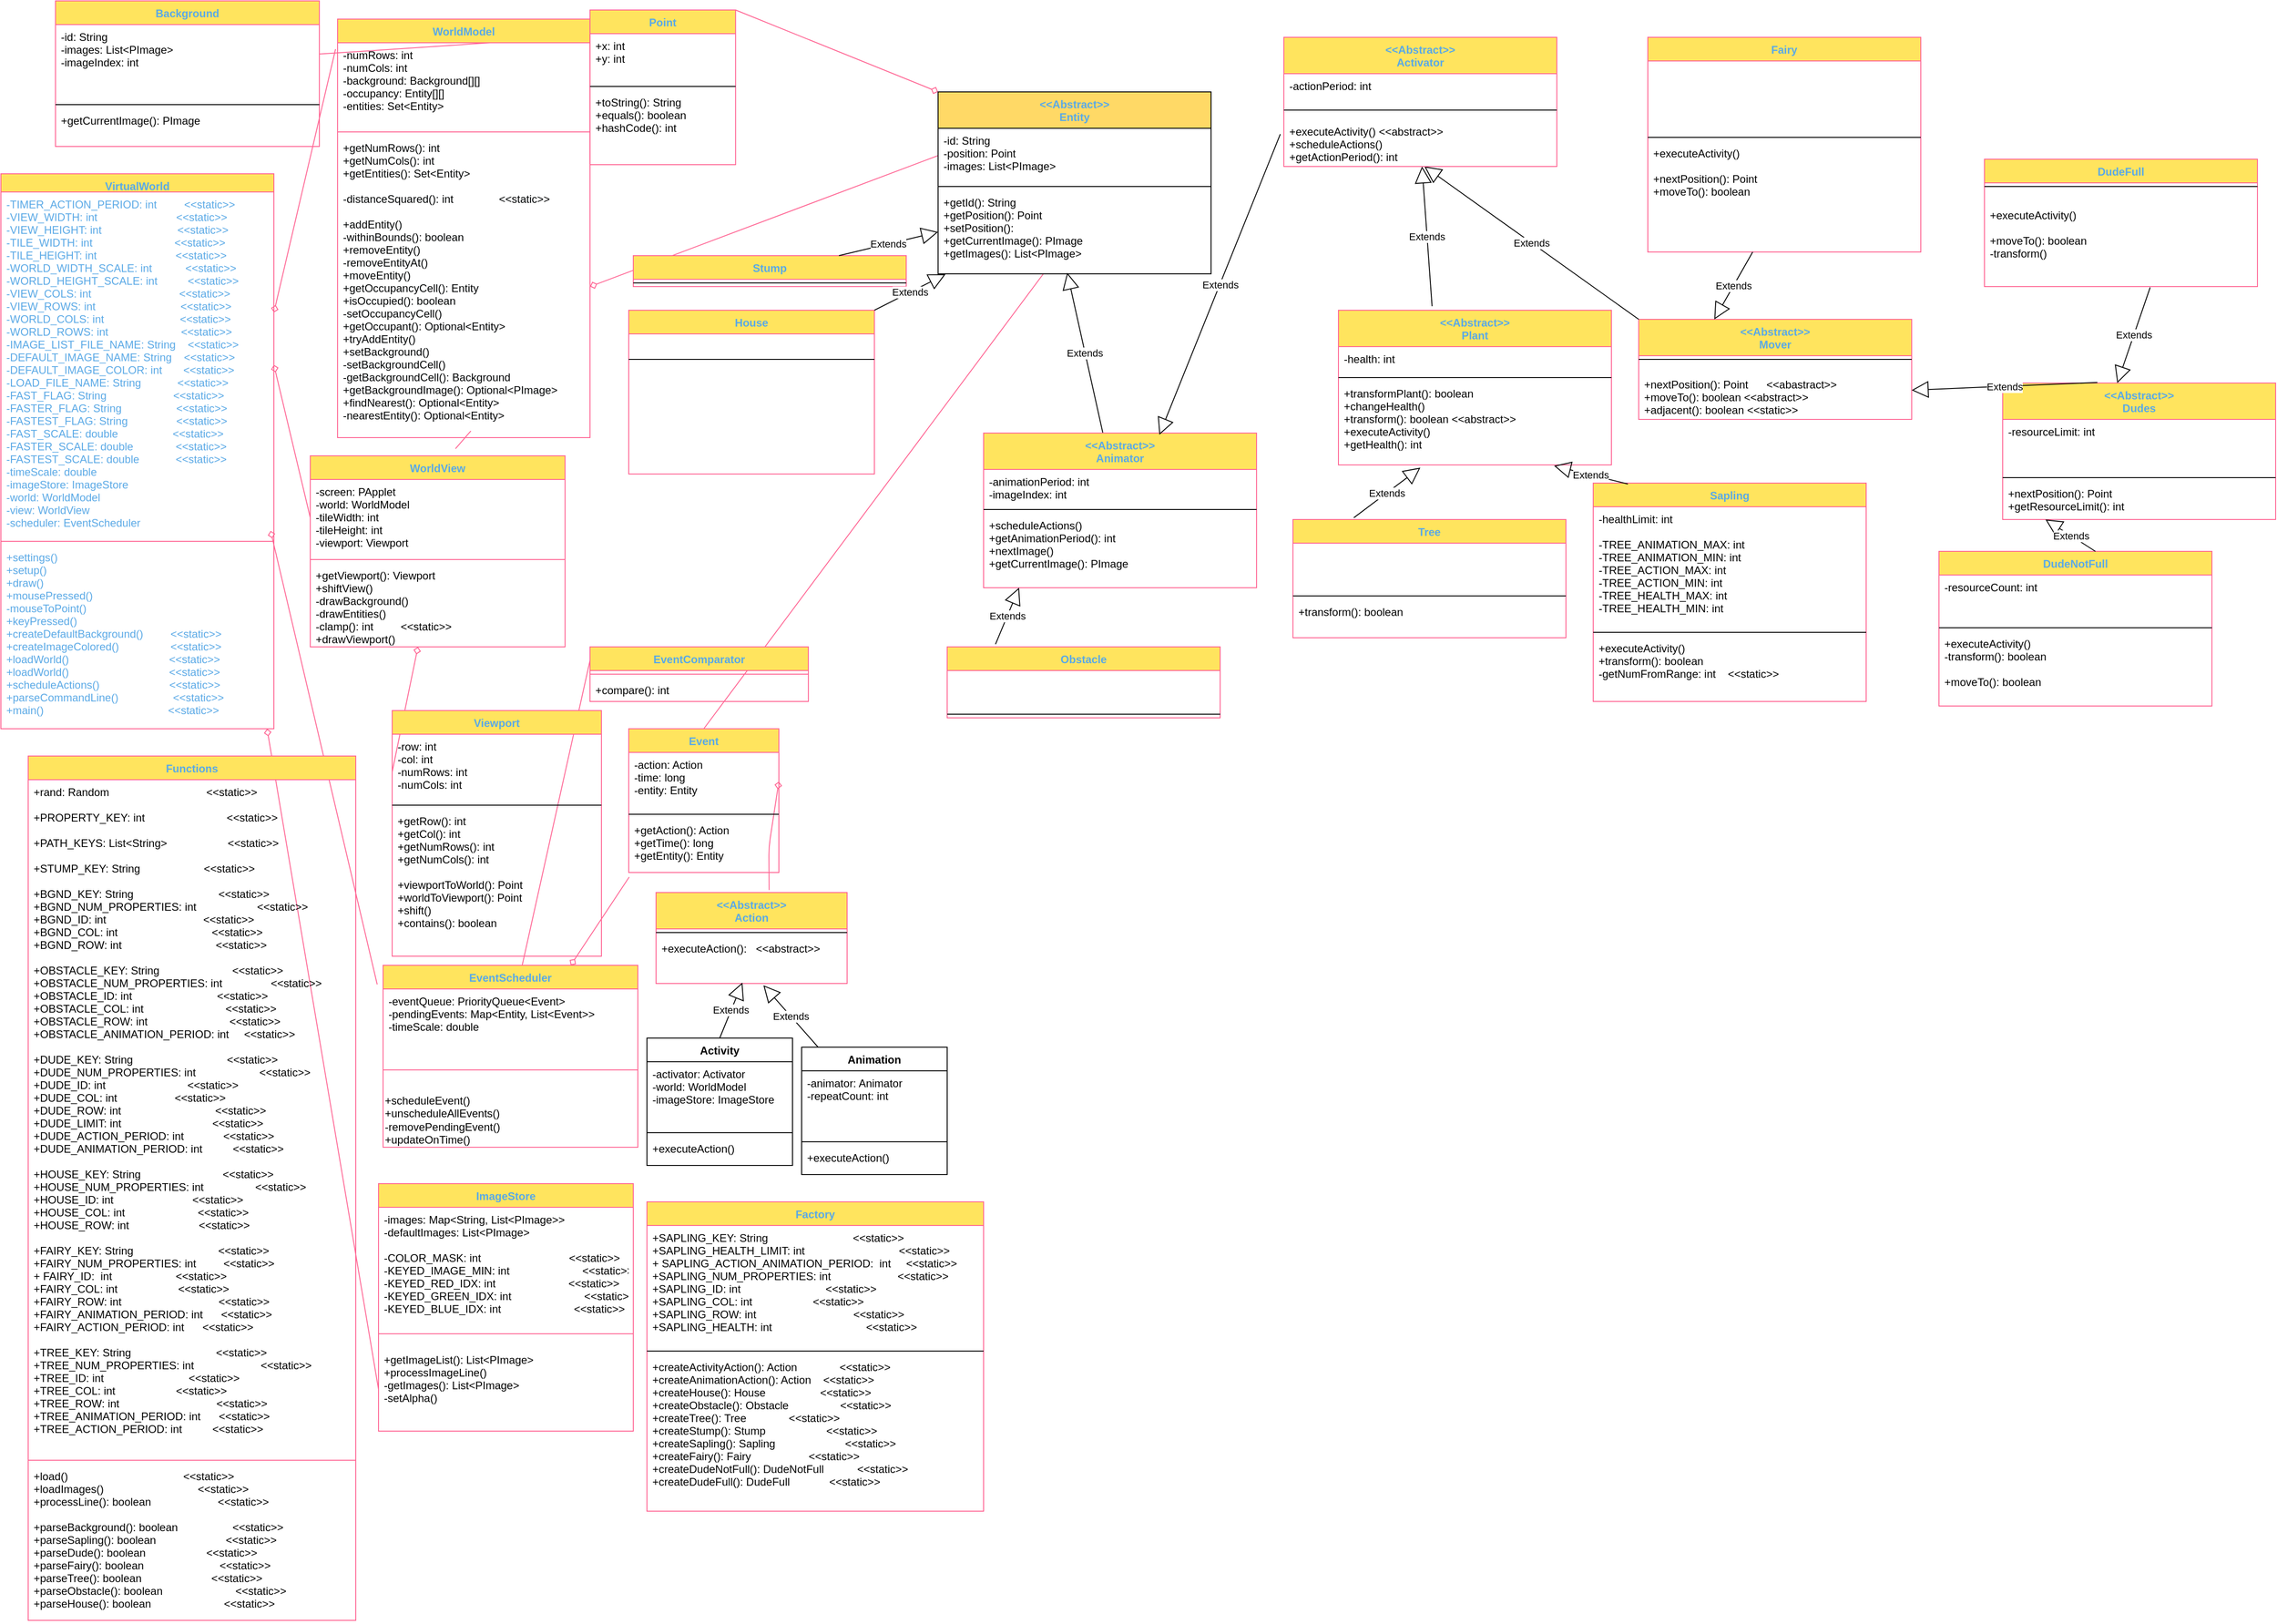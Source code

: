 <mxfile version="16.5.6" type="device"><diagram id="Yo6Zvny2ZRX3JAPKxXua" name="Page 2"><mxGraphModel dx="856" dy="1079" grid="1" gridSize="10" guides="1" tooltips="1" connect="1" arrows="1" fold="1" page="1" pageScale="1" pageWidth="850" pageHeight="1100" math="0" shadow="0"><root><mxCell id="0"/><mxCell id="1" parent="0"/><mxCell id="8I9pphBKhg92I5GMk5e_-31" value="" style="graphMlID=e0;endArrow=none;strokeColor=#FF6392;strokeWidth=1.0;startArrow=diamond;startFill=0;endFill=1;exitX=1;exitY=0.25;exitDx=0;exitDy=0;fontColor=#5AA9E6;entryX=-0.008;entryY=-0.286;entryDx=0;entryDy=0;entryPerimeter=0;" parent="1" source="8I9pphBKhg92I5GMk5e_-50" target="8I9pphBKhg92I5GMk5e_-57" edge="1"><mxGeometry relative="1" as="geometry"/></mxCell><mxCell id="8I9pphBKhg92I5GMk5e_-32" value="" style="graphMlID=e1;endArrow=none;strokeColor=#FF6392;strokeWidth=1.0;startArrow=diamond;startFill=0;endFill=1;exitX=1;exitY=0.5;exitDx=0;exitDy=0;fontColor=#5AA9E6;entryX=0;entryY=0.5;entryDx=0;entryDy=0;" parent="1" source="8I9pphBKhg92I5GMk5e_-51" target="8I9pphBKhg92I5GMk5e_-61" edge="1"><mxGeometry relative="1" as="geometry"/></mxCell><mxCell id="8I9pphBKhg92I5GMk5e_-33" value="" style="graphMlID=e2;endArrow=none;strokeColor=#FF6392;strokeWidth=1.0;startArrow=diamond;startFill=0;endFill=1;fontColor=#5AA9E6;entryX=0;entryY=0.25;entryDx=0;entryDy=0;" parent="1" source="8I9pphBKhg92I5GMk5e_-60" target="8I9pphBKhg92I5GMk5e_-89" edge="1"><mxGeometry relative="1" as="geometry"><mxPoint x="648" y="240" as="sourcePoint"/></mxGeometry></mxCell><mxCell id="8I9pphBKhg92I5GMk5e_-34" value="" style="graphMlID=e3;endArrow=none;strokeColor=#FF6392;strokeWidth=1.0;startArrow=diamond;startFill=0;endFill=1;exitX=0.988;exitY=-0.077;exitDx=0;exitDy=0;exitPerimeter=0;fontColor=#5AA9E6;entryX=-0.023;entryY=0.105;entryDx=0;entryDy=0;entryPerimeter=0;" parent="1" source="8I9pphBKhg92I5GMk5e_-53" target="8I9pphBKhg92I5GMk5e_-64" edge="1"><mxGeometry relative="1" as="geometry"><mxPoint x="840" y="580" as="targetPoint"/></mxGeometry></mxCell><mxCell id="8I9pphBKhg92I5GMk5e_-35" value="" style="graphMlID=e4;endArrow=none;strokeColor=#FF6392;strokeWidth=1.0;startArrow=diamond;startFill=0;endFill=1;exitX=0.975;exitY=1;exitDx=0;exitDy=0;exitPerimeter=0;fontColor=#5AA9E6;entryX=0;entryY=0.5;entryDx=0;entryDy=0;" parent="1" source="8I9pphBKhg92I5GMk5e_-53" target="8I9pphBKhg92I5GMk5e_-71" edge="1"><mxGeometry relative="1" as="geometry"/></mxCell><mxCell id="8I9pphBKhg92I5GMk5e_-36" value="" style="graphMlID=e5;endArrow=none;strokeColor=#FF6392;strokeWidth=1.0;startArrow=diamond;startFill=0;endFill=1;fontColor=#5AA9E6;exitX=1.001;exitY=-0.077;exitDx=0;exitDy=0;exitPerimeter=0;" parent="1" source="8I9pphBKhg92I5GMk5e_-55" target="8I9pphBKhg92I5GMk5e_-82" edge="1"><mxGeometry relative="1" as="geometry"/></mxCell><mxCell id="8I9pphBKhg92I5GMk5e_-37" value="" style="graphMlID=e6;endArrow=none;strokeColor=#FF6392;strokeWidth=1.0;startArrow=diamond;startFill=0;endFill=1;fontColor=#5AA9E6;entryX=0.003;entryY=1.083;entryDx=0;entryDy=0;entryPerimeter=0;" parent="1" source="8I9pphBKhg92I5GMk5e_-64" target="8I9pphBKhg92I5GMk5e_-99" edge="1"><mxGeometry relative="1" as="geometry"/></mxCell><mxCell id="8I9pphBKhg92I5GMk5e_-38" value="" style="graphMlID=e7;endArrow=none;strokeColor=#FF6392;strokeWidth=1.0;startArrow=none;startFill=1;endFill=1;fontColor=#5AA9E6;entryX=0;entryY=0.25;entryDx=0;entryDy=0;" parent="1" source="8I9pphBKhg92I5GMk5e_-65" target="8I9pphBKhg92I5GMk5e_-72" edge="1"><mxGeometry relative="1" as="geometry"><mxPoint x="720" y="604" as="sourcePoint"/></mxGeometry></mxCell><mxCell id="8I9pphBKhg92I5GMk5e_-39" value="" style="graphMlID=e8;endArrow=none;strokeColor=#FF6392;strokeWidth=1.0;startArrow=diamond;startFill=0;endFill=1;fontColor=#5AA9E6;exitX=1;exitY=0.5;exitDx=0;exitDy=0;entryX=0;entryY=0.5;entryDx=0;entryDy=0;" parent="1" source="8I9pphBKhg92I5GMk5e_-57" target="8I9pphBKhg92I5GMk5e_-86" edge="1"><mxGeometry relative="1" as="geometry"><mxPoint x="710" y="80" as="sourcePoint"/></mxGeometry></mxCell><mxCell id="8I9pphBKhg92I5GMk5e_-40" value="" style="graphMlID=e9;endArrow=none;strokeColor=#FF6392;strokeWidth=1.0;startArrow=diamond;startFill=0;endFill=1;fontColor=#5AA9E6;exitX=0;exitY=0;exitDx=0;exitDy=0;entryX=1;entryY=0;entryDx=0;entryDy=0;" parent="1" source="8I9pphBKhg92I5GMk5e_-85" target="8I9pphBKhg92I5GMk5e_-104" edge="1"><mxGeometry relative="1" as="geometry"/></mxCell><mxCell id="8I9pphBKhg92I5GMk5e_-42" value="" style="graphMlID=e11;endArrow=none;strokeColor=#FF6392;strokeWidth=1.0;startArrow=diamond;startFill=0;endFill=1;fontColor=#5AA9E6;exitX=1;exitY=0.5;exitDx=0;exitDy=0;entryX=0.592;entryY=-0.028;entryDx=0;entryDy=0;entryPerimeter=0;" parent="1" source="8I9pphBKhg92I5GMk5e_-97" target="8I9pphBKhg92I5GMk5e_-108" edge="1"><mxGeometry relative="1" as="geometry"><mxPoint x="1350.96" y="802.072" as="targetPoint"/><Array as="points"><mxPoint x="854" y="950"/></Array></mxGeometry></mxCell><mxCell id="8I9pphBKhg92I5GMk5e_-44" value="" style="graphMlID=e13;endArrow=none;strokeColor=#FF6392;strokeWidth=1.0;startArrow=none;startFill=1;endFill=1;fontColor=#5AA9E6;entryX=0.528;entryY=0.978;entryDx=0;entryDy=0;entryPerimeter=0;exitX=0.57;exitY=-0.037;exitDx=0;exitDy=0;exitPerimeter=0;" parent="1" source="8I9pphBKhg92I5GMk5e_-60" target="8I9pphBKhg92I5GMk5e_-57" edge="1"><mxGeometry relative="1" as="geometry"/></mxCell><mxCell id="8I9pphBKhg92I5GMk5e_-45" value="" style="graphMlID=e14;endArrow=none;strokeColor=#FF6392;strokeWidth=1.0;startArrow=none;startFill=1;endFill=1;fontColor=#5AA9E6;exitX=0.5;exitY=0;exitDx=0;exitDy=0;" parent="1" source="8I9pphBKhg92I5GMk5e_-96" target="8I9pphBKhg92I5GMk5e_-88" edge="1"><mxGeometry relative="1" as="geometry"><mxPoint x="1177.699" y="279.661" as="targetPoint"/></mxGeometry></mxCell><mxCell id="8I9pphBKhg92I5GMk5e_-50" value="VirtualWorld" style="swimlane;fontStyle=1;align=center;verticalAlign=top;childLayout=stackLayout;horizontal=1;startSize=20;horizontalStack=0;resizeParent=1;resizeParentMax=0;resizeLast=0;collapsible=1;marginBottom=0;hachureGap=4;pointerEvents=0;fillColor=#FFE45E;strokeColor=#FF6392;fontColor=#5AA9E6;" parent="1" vertex="1"><mxGeometry x="10" y="210" width="300" height="610" as="geometry"/></mxCell><mxCell id="8I9pphBKhg92I5GMk5e_-51" value="-TIMER_ACTION_PERIOD: int         &lt;&lt;static&gt;&gt;&#10;-VIEW_WIDTH: int                          &lt;&lt;static&gt;&gt;&#10;-VIEW_HEIGHT: int                         &lt;&lt;static&gt;&gt;&#10;-TILE_WIDTH: int                           &lt;&lt;static&gt;&gt;&#10;-TILE_HEIGHT: int                          &lt;&lt;static&gt;&gt;&#10;-WORLD_WIDTH_SCALE: int           &lt;&lt;static&gt;&gt;&#10;-WORLD_HEIGHT_SCALE: int          &lt;&lt;static&gt;&gt;&#10;-VIEW_COLS: int                             &lt;&lt;static&gt;&gt;&#10;-VIEW_ROWS: int                            &lt;&lt;static&gt;&gt;&#10;-WORLD_COLS: int                         &lt;&lt;static&gt;&gt;&#10;-WORLD_ROWS: int                        &lt;&lt;static&gt;&gt;&#10;-IMAGE_LIST_FILE_NAME: String    &lt;&lt;static&gt;&gt;&#10;-DEFAULT_IMAGE_NAME: String    &lt;&lt;static&gt;&gt;&#10;-DEFAULT_IMAGE_COLOR: int       &lt;&lt;static&gt;&gt;&#10;-LOAD_FILE_NAME: String            &lt;&lt;static&gt;&gt;&#10;-FAST_FLAG: String                      &lt;&lt;static&gt;&gt;&#10;-FASTER_FLAG: String                  &lt;&lt;static&gt;&gt;&#10;-FASTEST_FLAG: String                &lt;&lt;static&gt;&gt;&#10;-FAST_SCALE: double                  &lt;&lt;static&gt;&gt;&#10;-FASTER_SCALE: double              &lt;&lt;static&gt;&gt;&#10;-FASTEST_SCALE: double            &lt;&lt;static&gt;&gt;&#10;-timeScale: double&#10;-imageStore: ImageStore&#10;-world: WorldModel&#10;-view: WorldView&#10;-scheduler: EventScheduler" style="text;strokeColor=none;fillColor=none;align=left;verticalAlign=top;spacingLeft=4;spacingRight=4;overflow=hidden;rotatable=0;points=[[0,0.5],[1,0.5]];portConstraint=eastwest;fontColor=#5AA9E6;" parent="8I9pphBKhg92I5GMk5e_-50" vertex="1"><mxGeometry y="20" width="300" height="380" as="geometry"/></mxCell><mxCell id="8I9pphBKhg92I5GMk5e_-52" value="" style="line;strokeWidth=1;fillColor=none;align=left;verticalAlign=middle;spacingTop=-1;spacingLeft=3;spacingRight=3;rotatable=0;labelPosition=right;points=[];portConstraint=eastwest;strokeColor=#FF6392;fontColor=#5AA9E6;" parent="8I9pphBKhg92I5GMk5e_-50" vertex="1"><mxGeometry y="400" width="300" height="8" as="geometry"/></mxCell><mxCell id="8I9pphBKhg92I5GMk5e_-53" value="+settings()&#10;+setup()&#10;+draw()&#10;+mousePressed()&#10;-mouseToPoint()&#10;+keyPressed()&#10;+createDefaultBackground()         &lt;&lt;static&gt;&gt;&#10;+createImageColored()                 &lt;&lt;static&gt;&gt;&#10;+loadWorld()                                 &lt;&lt;static&gt;&gt;&#10;+loadWorld()                                 &lt;&lt;static&gt;&gt;&#10;+scheduleActions()                       &lt;&lt;static&gt;&gt;&#10;+parseCommandLine()                  &lt;&lt;static&gt;&gt;&#10;+main()                                         &lt;&lt;static&gt;&gt;" style="text;strokeColor=none;fillColor=none;align=left;verticalAlign=top;spacingLeft=4;spacingRight=4;overflow=hidden;rotatable=0;points=[[0,0.5],[1,0.5]];portConstraint=eastwest;fontColor=#5AA9E6;" parent="8I9pphBKhg92I5GMk5e_-50" vertex="1"><mxGeometry y="408" width="300" height="202" as="geometry"/></mxCell><mxCell id="8I9pphBKhg92I5GMk5e_-54" value="WorldModel" style="swimlane;fontStyle=1;align=center;verticalAlign=top;childLayout=stackLayout;horizontal=1;startSize=26;horizontalStack=0;resizeParent=1;resizeParentMax=0;resizeLast=0;collapsible=1;marginBottom=0;hachureGap=4;pointerEvents=0;sketch=0;fontColor=#5AA9E6;strokeColor=#FF6392;fillColor=#FFE45E;" parent="1" vertex="1"><mxGeometry x="380.0" y="40" width="277.43" height="460" as="geometry"/></mxCell><mxCell id="8I9pphBKhg92I5GMk5e_-55" value="-numRows: int&#10;-numCols: int&#10;-background: Background[][]&#10;-occupancy: Entity[][]&#10;-entities: Set&lt;Entity&gt;" style="text;strokeColor=none;fillColor=none;align=left;verticalAlign=top;spacingLeft=4;spacingRight=4;overflow=hidden;rotatable=0;points=[[0,0.5],[1,0.5]];portConstraint=eastwest;fontColor=#000000;" parent="8I9pphBKhg92I5GMk5e_-54" vertex="1"><mxGeometry y="26" width="277.43" height="94" as="geometry"/></mxCell><mxCell id="8I9pphBKhg92I5GMk5e_-56" value="" style="line;strokeWidth=1;fillColor=none;align=left;verticalAlign=middle;spacingTop=-1;spacingLeft=3;spacingRight=3;rotatable=0;labelPosition=right;points=[];portConstraint=eastwest;strokeColor=#FF6392;fontColor=#5AA9E6;" parent="8I9pphBKhg92I5GMk5e_-54" vertex="1"><mxGeometry y="120" width="277.43" height="8" as="geometry"/></mxCell><mxCell id="8I9pphBKhg92I5GMk5e_-57" value="+getNumRows(): int&#10;+getNumCols(): int&#10;+getEntities(): Set&lt;Entity&gt;&#10;&#10;-distanceSquared(): int               &lt;&lt;static&gt;&gt;       &#10;&#10;+addEntity()      &#10;-withinBounds(): boolean    &#10;+removeEntity()     &#10;-removeEntityAt()   &#10;+moveEntity()       &#10;+getOccupancyCell(): Entity  &#10;+isOccupied(): boolean     &#10;-setOccupancyCell()                         &#10;+getOccupant(): Optional&lt;Entity&gt;             &#10;+tryAddEntity()       &#10;+setBackground()          &#10;-setBackgroundCell()    &#10;-getBackgroundCell(): Background  &#10;+getBackgroundImage(): Optional&lt;PImage&gt;&#10;+findNearest(): Optional&lt;Entity&gt;&#10;-nearestEntity(): Optional&lt;Entity&gt;    &#10;                    &#10;      &#10;                                                   &#10;                                                        &#10;                       &#10;                         &#10;                         &#10; &#10;                           " style="text;strokeColor=none;fillColor=none;align=left;verticalAlign=top;spacingLeft=4;spacingRight=4;overflow=hidden;rotatable=0;points=[[0,0.5],[1,0.5]];portConstraint=eastwest;fontColor=#020405;" parent="8I9pphBKhg92I5GMk5e_-54" vertex="1"><mxGeometry y="128" width="277.43" height="332" as="geometry"/></mxCell><mxCell id="8I9pphBKhg92I5GMk5e_-60" value="WorldView" style="swimlane;fontStyle=1;align=center;verticalAlign=top;childLayout=stackLayout;horizontal=1;startSize=26;horizontalStack=0;resizeParent=1;resizeParentMax=0;resizeLast=0;collapsible=1;marginBottom=0;hachureGap=4;pointerEvents=0;sketch=0;fontColor=#5AA9E6;strokeColor=#FF6392;fillColor=#FFE45E;" parent="1" vertex="1"><mxGeometry x="350.0" y="520" width="280" height="210" as="geometry"/></mxCell><mxCell id="8I9pphBKhg92I5GMk5e_-61" value="-screen: PApplet&#10;-world: WorldModel&#10;-tileWidth: int&#10;-tileHeight: int&#10;-viewport: Viewport" style="text;strokeColor=none;fillColor=none;align=left;verticalAlign=top;spacingLeft=4;spacingRight=4;overflow=hidden;rotatable=0;points=[[0,0.5],[1,0.5]];portConstraint=eastwest;fontColor=#000000;" parent="8I9pphBKhg92I5GMk5e_-60" vertex="1"><mxGeometry y="26" width="280" height="84" as="geometry"/></mxCell><mxCell id="8I9pphBKhg92I5GMk5e_-62" value="" style="line;strokeWidth=1;fillColor=none;align=left;verticalAlign=middle;spacingTop=-1;spacingLeft=3;spacingRight=3;rotatable=0;labelPosition=right;points=[];portConstraint=eastwest;strokeColor=#FF6392;fontColor=#5AA9E6;" parent="8I9pphBKhg92I5GMk5e_-60" vertex="1"><mxGeometry y="110" width="280" height="8" as="geometry"/></mxCell><mxCell id="8I9pphBKhg92I5GMk5e_-63" value="+getViewport(): Viewport&#10;+shiftView()       &#10;-drawBackground()                            &#10;-drawEntities()          &#10;-clamp(): int         &lt;&lt;static&gt;&gt;&#10;+drawViewport()   &#10;                           &#10;                    " style="text;strokeColor=none;fillColor=none;align=left;verticalAlign=top;spacingLeft=4;spacingRight=4;overflow=hidden;rotatable=0;points=[[0,0.5],[1,0.5]];portConstraint=eastwest;fontColor=#000000;" parent="8I9pphBKhg92I5GMk5e_-60" vertex="1"><mxGeometry y="118" width="280" height="92" as="geometry"/></mxCell><mxCell id="8I9pphBKhg92I5GMk5e_-64" value="EventScheduler" style="swimlane;fontStyle=1;align=center;verticalAlign=top;childLayout=stackLayout;horizontal=1;startSize=26;horizontalStack=0;resizeParent=1;resizeParentMax=0;resizeLast=0;collapsible=1;marginBottom=0;hachureGap=4;pointerEvents=0;sketch=0;fontColor=#5AA9E6;strokeColor=#FF6392;fillColor=#FFE45E;" parent="1" vertex="1"><mxGeometry x="430" y="1080" width="280" height="200" as="geometry"/></mxCell><mxCell id="8I9pphBKhg92I5GMk5e_-65" value="-eventQueue: PriorityQueue&lt;Event&gt;&#10;-pendingEvents: Map&lt;Entity, List&lt;Event&gt;&gt;&#10;-timeScale: double" style="text;strokeColor=none;fillColor=none;align=left;verticalAlign=top;spacingLeft=4;spacingRight=4;overflow=hidden;rotatable=0;points=[[0,0.5],[1,0.5]];portConstraint=eastwest;fontColor=#000000;" parent="8I9pphBKhg92I5GMk5e_-64" vertex="1"><mxGeometry y="26" width="280" height="64" as="geometry"/></mxCell><mxCell id="8I9pphBKhg92I5GMk5e_-66" value="" style="line;strokeWidth=1;fillColor=none;align=left;verticalAlign=middle;spacingTop=-1;spacingLeft=3;spacingRight=3;rotatable=0;labelPosition=right;points=[];portConstraint=eastwest;strokeColor=#FF6392;fontColor=#5AA9E6;" parent="8I9pphBKhg92I5GMk5e_-64" vertex="1"><mxGeometry y="90" width="280" height="50" as="geometry"/></mxCell><mxCell id="EO1EhAIrLPaah5aLw3Jg-1" value="+scheduleEvent()&lt;br&gt;+unscheduleAllEvents()&lt;br&gt;-removePendingEvent()&lt;br&gt;+updateOnTime()" style="text;html=1;align=left;verticalAlign=middle;resizable=0;points=[];autosize=1;strokeColor=none;fillColor=none;" parent="8I9pphBKhg92I5GMk5e_-64" vertex="1"><mxGeometry y="140" width="280" height="60" as="geometry"/></mxCell><mxCell id="8I9pphBKhg92I5GMk5e_-68" value="ImageStore" style="swimlane;fontStyle=1;align=center;verticalAlign=top;childLayout=stackLayout;horizontal=1;startSize=26;horizontalStack=0;resizeParent=1;resizeParentMax=0;resizeLast=0;collapsible=1;marginBottom=0;hachureGap=4;pointerEvents=0;sketch=0;fontColor=#5AA9E6;strokeColor=#FF6392;fillColor=#FFE45E;" parent="1" vertex="1"><mxGeometry x="425" y="1320" width="280" height="272" as="geometry"/></mxCell><mxCell id="8I9pphBKhg92I5GMk5e_-69" value="-images: Map&lt;String, List&lt;PImage&gt;&gt;&#10;-defaultImages: List&lt;PImage&gt;&#10;&#10;-COLOR_MASK: int                             &lt;&lt;static&gt;&gt;&#10;-KEYED_IMAGE_MIN: int                        &lt;&lt;static&gt;&gt;&#10;-KEYED_RED_IDX: int                        &lt;&lt;static&gt;&gt;&#10;-KEYED_GREEN_IDX: int                        &lt;&lt;static&gt;&gt;&#10;-KEYED_BLUE_IDX: int                        &lt;&lt;static&gt;&gt;" style="text;strokeColor=none;fillColor=none;align=left;verticalAlign=top;spacingLeft=4;spacingRight=4;overflow=hidden;rotatable=0;points=[[0,0.5],[1,0.5]];portConstraint=eastwest;fontColor=#000000;" parent="8I9pphBKhg92I5GMk5e_-68" vertex="1"><mxGeometry y="26" width="280" height="124" as="geometry"/></mxCell><mxCell id="8I9pphBKhg92I5GMk5e_-70" value="" style="line;strokeWidth=1;fillColor=none;align=left;verticalAlign=middle;spacingTop=-1;spacingLeft=3;spacingRight=3;rotatable=0;labelPosition=right;points=[];portConstraint=eastwest;strokeColor=#FF6392;fontColor=#5AA9E6;" parent="8I9pphBKhg92I5GMk5e_-68" vertex="1"><mxGeometry y="150" width="280" height="30" as="geometry"/></mxCell><mxCell id="8I9pphBKhg92I5GMk5e_-71" value="+getImageList(): List&lt;PImage&gt;  &#10;+processImageLine()                          &#10;-getImages(): List&lt;PImage&gt;                 &#10;-setAlpha()                                     &#10;   " style="text;strokeColor=none;fillColor=none;align=left;verticalAlign=top;spacingLeft=4;spacingRight=4;overflow=hidden;rotatable=0;points=[[0,0.5],[1,0.5]];portConstraint=eastwest;fontColor=#000000;" parent="8I9pphBKhg92I5GMk5e_-68" vertex="1"><mxGeometry y="180" width="280" height="92" as="geometry"/></mxCell><mxCell id="8I9pphBKhg92I5GMk5e_-72" value="EventComparator" style="swimlane;fontStyle=1;align=center;verticalAlign=top;childLayout=stackLayout;horizontal=1;startSize=26;horizontalStack=0;resizeParent=1;resizeParentMax=0;resizeLast=0;collapsible=1;marginBottom=0;hachureGap=4;pointerEvents=0;sketch=0;fontColor=#5AA9E6;strokeColor=#FF6392;fillColor=#FFE45E;" parent="1" vertex="1"><mxGeometry x="657.43" y="730" width="240" height="60" as="geometry"/></mxCell><mxCell id="8I9pphBKhg92I5GMk5e_-74" value="" style="line;strokeWidth=1;fillColor=none;align=left;verticalAlign=middle;spacingTop=-1;spacingLeft=3;spacingRight=3;rotatable=0;labelPosition=right;points=[];portConstraint=eastwest;strokeColor=#FF6392;fontColor=#5AA9E6;" parent="8I9pphBKhg92I5GMk5e_-72" vertex="1"><mxGeometry y="26" width="240" height="8" as="geometry"/></mxCell><mxCell id="8I9pphBKhg92I5GMk5e_-75" value="+compare(): int" style="text;strokeColor=none;fillColor=none;align=left;verticalAlign=top;spacingLeft=4;spacingRight=4;overflow=hidden;rotatable=0;points=[[0,0.5],[1,0.5]];portConstraint=eastwest;fontColor=#000000;" parent="8I9pphBKhg92I5GMk5e_-72" vertex="1"><mxGeometry y="34" width="240" height="26" as="geometry"/></mxCell><mxCell id="8I9pphBKhg92I5GMk5e_-77" value="Functions" style="swimlane;fontStyle=1;align=center;verticalAlign=top;childLayout=stackLayout;horizontal=1;startSize=26;horizontalStack=0;resizeParent=1;resizeParentMax=0;resizeLast=0;collapsible=1;marginBottom=0;hachureGap=4;pointerEvents=0;sketch=0;fontColor=#5AA9E6;strokeColor=#FF6392;fillColor=#FFE45E;" parent="1" vertex="1"><mxGeometry x="40.0" y="850" width="360" height="950" as="geometry"/></mxCell><mxCell id="8I9pphBKhg92I5GMk5e_-78" value="+rand: Random                                &lt;&lt;static&gt;&gt;&#10;&#10;+PROPERTY_KEY: int                           &lt;&lt;static&gt;&gt;&#10;&#10;+PATH_KEYS: List&lt;String&gt;                    &lt;&lt;static&gt;&gt;&#10;&#10;+STUMP_KEY: String                     &lt;&lt;static&gt;&gt;&#10;&#10;+BGND_KEY: String                            &lt;&lt;static&gt;&gt;&#10;+BGND_NUM_PROPERTIES: int                    &lt;&lt;static&gt;&gt;&#10;+BGND_ID: int                                &lt;&lt;static&gt;&gt;&#10;+BGND_COL: int                               &lt;&lt;static&gt;&gt;&#10;+BGND_ROW: int                               &lt;&lt;static&gt;&gt;&#10;&#10;+OBSTACLE_KEY: String                        &lt;&lt;static&gt;&gt;&#10;+OBSTACLE_NUM_PROPERTIES: int                &lt;&lt;static&gt;&gt;&#10;+OBSTACLE_ID: int                            &lt;&lt;static&gt;&gt;&#10;+OBSTACLE_COL: int                           &lt;&lt;static&gt;&gt;&#10;+OBSTACLE_ROW: int                           &lt;&lt;static&gt;&gt;&#10;+OBSTACLE_ANIMATION_PERIOD: int     &lt;&lt;static&gt;&gt;&#10;&#10;+DUDE_KEY: String                               &lt;&lt;static&gt;&gt;&#10;+DUDE_NUM_PROPERTIES: int                     &lt;&lt;static&gt;&gt;&#10;+DUDE_ID: int                           &lt;&lt;static&gt;&gt;&#10;+DUDE_COL: int                   &lt;&lt;static&gt;&gt;&#10;+DUDE_ROW: int                               &lt;&lt;static&gt;&gt;&#10;+DUDE_LIMIT: int                              &lt;&lt;static&gt;&gt;&#10;+DUDE_ACTION_PERIOD: int             &lt;&lt;static&gt;&gt;&#10;+DUDE_ANIMATION_PERIOD: int          &lt;&lt;static&gt;&gt;&#10;&#10;+HOUSE_KEY: String                           &lt;&lt;static&gt;&gt;&#10;+HOUSE_NUM_PROPERTIES: int                 &lt;&lt;static&gt;&gt;&#10;+HOUSE_ID: int                          &lt;&lt;static&gt;&gt;&#10;+HOUSE_COL: int                        &lt;&lt;static&gt;&gt;&#10;+HOUSE_ROW: int                       &lt;&lt;static&gt;&gt;&#10;&#10;+FAIRY_KEY: String                            &lt;&lt;static&gt;&gt;&#10;+FAIRY_NUM_PROPERTIES: int         &lt;&lt;static&gt;&gt;&#10;+ FAIRY_ID:  int                     &lt;&lt;static&gt;&gt;&#10;+FAIRY_COL: int                    &lt;&lt;static&gt;&gt;&#10;+FAIRY_ROW: int                                &lt;&lt;static&gt;&gt;&#10;+FAIRY_ANIMATION_PERIOD: int      &lt;&lt;static&gt;&gt;&#10;+FAIRY_ACTION_PERIOD: int      &lt;&lt;static&gt;&gt;&#10;&#10;+TREE_KEY: String                            &lt;&lt;static&gt;&gt;&#10;+TREE_NUM_PROPERTIES: int                      &lt;&lt;static&gt;&gt;&#10;+TREE_ID: int                            &lt;&lt;static&gt;&gt;&#10;+TREE_COL: int                    &lt;&lt;static&gt;&gt;&#10;+TREE_ROW: int                                &lt;&lt;static&gt;&gt;&#10;+TREE_ANIMATION_PERIOD: int      &lt;&lt;static&gt;&gt;&#10;+TREE_ACTION_PERIOD: int          &lt;&lt;static&gt;&gt;&#10;" style="text;strokeColor=none;fillColor=none;align=left;verticalAlign=top;spacingLeft=4;spacingRight=4;overflow=hidden;rotatable=0;points=[[0,0.5],[1,0.5]];portConstraint=eastwest;fontColor=#000000;" parent="8I9pphBKhg92I5GMk5e_-77" vertex="1"><mxGeometry y="26" width="360" height="744" as="geometry"/></mxCell><mxCell id="8I9pphBKhg92I5GMk5e_-79" value="" style="line;strokeWidth=1;fillColor=none;align=left;verticalAlign=middle;spacingTop=-1;spacingLeft=3;spacingRight=3;rotatable=0;labelPosition=right;points=[];portConstraint=eastwest;strokeColor=#FF6392;fontColor=#5AA9E6;" parent="8I9pphBKhg92I5GMk5e_-77" vertex="1"><mxGeometry y="770" width="360" height="8" as="geometry"/></mxCell><mxCell id="8I9pphBKhg92I5GMk5e_-80" value="+load()                                      &lt;&lt;static&gt;&gt;&#10;+loadImages()                               &lt;&lt;static&gt;&gt;&#10;+processLine(): boolean                      &lt;&lt;static&gt;&gt;&#10;&#10;+parseBackground(): boolean                  &lt;&lt;static&gt;&gt;&#10;+parseSapling(): boolean                       &lt;&lt;static&gt;&gt;&#10;+parseDude(): boolean                    &lt;&lt;static&gt;&gt;&#10;+parseFairy(): boolean                         &lt;&lt;static&gt;&gt;&#10;+parseTree(): boolean                       &lt;&lt;static&gt;&gt;&#10;+parseObstacle(): boolean                        &lt;&lt;static&gt;&gt;&#10;+parseHouse(): boolean                        &lt;&lt;static&gt;&gt; &#10;&#10;&#10;&#10;&#10;&#10;" style="text;strokeColor=none;fillColor=none;align=left;verticalAlign=top;spacingLeft=4;spacingRight=4;overflow=hidden;rotatable=0;points=[[0,0.5],[1,0.5]];portConstraint=eastwest;fontColor=#000000;" parent="8I9pphBKhg92I5GMk5e_-77" vertex="1"><mxGeometry y="778" width="360" height="172" as="geometry"/></mxCell><mxCell id="8I9pphBKhg92I5GMk5e_-81" value="Background" style="swimlane;fontStyle=1;align=center;verticalAlign=top;childLayout=stackLayout;horizontal=1;startSize=26;horizontalStack=0;resizeParent=1;resizeParentMax=0;resizeLast=0;collapsible=1;marginBottom=0;hachureGap=4;pointerEvents=0;sketch=0;fontColor=#5AA9E6;strokeColor=#FF6392;fillColor=#FFE45E;" parent="1" vertex="1"><mxGeometry x="70" y="20" width="290" height="160" as="geometry"/></mxCell><mxCell id="8I9pphBKhg92I5GMk5e_-82" value="-id: String&#10;-images: List&lt;PImage&gt;&#10;-imageIndex: int" style="text;strokeColor=none;fillColor=none;align=left;verticalAlign=top;spacingLeft=4;spacingRight=4;overflow=hidden;rotatable=0;points=[[0,0.5],[1,0.5]];portConstraint=eastwest;" parent="8I9pphBKhg92I5GMk5e_-81" vertex="1"><mxGeometry y="26" width="290" height="84" as="geometry"/></mxCell><mxCell id="8I9pphBKhg92I5GMk5e_-83" value="" style="line;strokeWidth=1;fillColor=none;align=left;verticalAlign=middle;spacingTop=-1;spacingLeft=3;spacingRight=3;rotatable=0;labelPosition=right;points=[];portConstraint=eastwest;" parent="8I9pphBKhg92I5GMk5e_-81" vertex="1"><mxGeometry y="110" width="290" height="8" as="geometry"/></mxCell><mxCell id="8I9pphBKhg92I5GMk5e_-84" value="+getCurrentImage(): PImage            " style="text;strokeColor=none;fillColor=none;align=left;verticalAlign=top;spacingLeft=4;spacingRight=4;overflow=hidden;rotatable=0;points=[[0,0.5],[1,0.5]];portConstraint=eastwest;" parent="8I9pphBKhg92I5GMk5e_-81" vertex="1"><mxGeometry y="118" width="290" height="42" as="geometry"/></mxCell><mxCell id="8I9pphBKhg92I5GMk5e_-85" value="&lt;&lt;Abstract&gt;&gt;&#10;Entity" style="swimlane;fontStyle=1;align=center;verticalAlign=top;childLayout=stackLayout;horizontal=1;startSize=40;horizontalStack=0;resizeParent=1;resizeParentMax=0;resizeLast=0;collapsible=1;marginBottom=0;hachureGap=4;pointerEvents=0;sketch=0;fontColor=#5AA9E6;strokeColor=#000000;fillColor=#FFD966;shadow=0;" parent="1" vertex="1"><mxGeometry x="1040" y="120" width="300" height="200" as="geometry"/></mxCell><mxCell id="8I9pphBKhg92I5GMk5e_-86" value="-id: String&#10;-position: Point&#10;-images: List&lt;PImage&gt;" style="text;strokeColor=none;fillColor=none;align=left;verticalAlign=top;spacingLeft=4;spacingRight=4;overflow=hidden;rotatable=0;points=[[0,0.5],[1,0.5]];portConstraint=eastwest;" parent="8I9pphBKhg92I5GMk5e_-85" vertex="1"><mxGeometry y="40" width="300" height="60" as="geometry"/></mxCell><mxCell id="8I9pphBKhg92I5GMk5e_-87" value="" style="line;strokeWidth=1;fillColor=none;align=left;verticalAlign=middle;spacingTop=-1;spacingLeft=3;spacingRight=3;rotatable=0;labelPosition=right;points=[];portConstraint=eastwest;" parent="8I9pphBKhg92I5GMk5e_-85" vertex="1"><mxGeometry y="100" width="300" height="8" as="geometry"/></mxCell><mxCell id="8I9pphBKhg92I5GMk5e_-88" value="+getId(): String&#10;+getPosition(): Point&#10;+setPosition(): &#10;+getCurrentImage(): PImage &#10;+getImages(): List&lt;PImage&gt;" style="text;strokeColor=none;fillColor=none;align=left;verticalAlign=top;spacingLeft=4;spacingRight=4;overflow=hidden;rotatable=0;points=[[0,0.5],[1,0.5]];portConstraint=eastwest;" parent="8I9pphBKhg92I5GMk5e_-85" vertex="1"><mxGeometry y="108" width="300" height="92" as="geometry"/></mxCell><mxCell id="8I9pphBKhg92I5GMk5e_-89" value="Viewport" style="swimlane;fontStyle=1;align=center;verticalAlign=top;childLayout=stackLayout;horizontal=1;startSize=26;horizontalStack=0;resizeParent=1;resizeParentMax=0;resizeLast=0;collapsible=1;marginBottom=0;hachureGap=4;pointerEvents=0;sketch=0;fontColor=#5AA9E6;strokeColor=#FF6392;fillColor=#FFE45E;" parent="1" vertex="1"><mxGeometry x="440" y="800" width="230" height="270" as="geometry"/></mxCell><mxCell id="8I9pphBKhg92I5GMk5e_-90" value="-row: int&#10;-col: int&#10;-numRows: int&#10;-numCols: int" style="text;strokeColor=none;fillColor=none;align=left;verticalAlign=top;spacingLeft=4;spacingRight=4;overflow=hidden;rotatable=0;points=[[0,0.5],[1,0.5]];portConstraint=eastwest;" parent="8I9pphBKhg92I5GMk5e_-89" vertex="1"><mxGeometry y="26" width="230" height="74" as="geometry"/></mxCell><mxCell id="8I9pphBKhg92I5GMk5e_-91" value="" style="line;strokeWidth=1;fillColor=none;align=left;verticalAlign=middle;spacingTop=-1;spacingLeft=3;spacingRight=3;rotatable=0;labelPosition=right;points=[];portConstraint=eastwest;" parent="8I9pphBKhg92I5GMk5e_-89" vertex="1"><mxGeometry y="100" width="230" height="8" as="geometry"/></mxCell><mxCell id="8I9pphBKhg92I5GMk5e_-92" value="+getRow(): int&#10;+getCol(): int&#10;+getNumRows(): int&#10;+getNumCols(): int&#10;&#10;+viewportToWorld(): Point    &#10;+worldToViewport(): Point                    &#10;+shift()        &#10;+contains(): boolean                       &#10;                        " style="text;strokeColor=none;fillColor=none;align=left;verticalAlign=top;spacingLeft=4;spacingRight=4;overflow=hidden;rotatable=0;points=[[0,0.5],[1,0.5]];portConstraint=eastwest;" parent="8I9pphBKhg92I5GMk5e_-89" vertex="1"><mxGeometry y="108" width="230" height="162" as="geometry"/></mxCell><mxCell id="8I9pphBKhg92I5GMk5e_-96" value="Event" style="swimlane;fontStyle=1;align=center;verticalAlign=top;childLayout=stackLayout;horizontal=1;startSize=26;horizontalStack=0;resizeParent=1;resizeParentMax=0;resizeLast=0;collapsible=1;marginBottom=0;hachureGap=4;pointerEvents=0;sketch=0;fontColor=#5AA9E6;strokeColor=#FF6392;fillColor=#FFE45E;" parent="1" vertex="1"><mxGeometry x="700" y="820" width="165" height="158" as="geometry"/></mxCell><mxCell id="8I9pphBKhg92I5GMk5e_-97" value="-action: Action&#10;-time: long&#10;-entity: Entity" style="text;strokeColor=none;fillColor=none;align=left;verticalAlign=top;spacingLeft=4;spacingRight=4;overflow=hidden;rotatable=0;points=[[0,0.5],[1,0.5]];portConstraint=eastwest;" parent="8I9pphBKhg92I5GMk5e_-96" vertex="1"><mxGeometry y="26" width="165" height="64" as="geometry"/></mxCell><mxCell id="8I9pphBKhg92I5GMk5e_-98" value="" style="line;strokeWidth=1;fillColor=none;align=left;verticalAlign=middle;spacingTop=-1;spacingLeft=3;spacingRight=3;rotatable=0;labelPosition=right;points=[];portConstraint=eastwest;" parent="8I9pphBKhg92I5GMk5e_-96" vertex="1"><mxGeometry y="90" width="165" height="8" as="geometry"/></mxCell><mxCell id="8I9pphBKhg92I5GMk5e_-99" value="+getAction(): Action&#10;+getTime(): long&#10;+getEntity(): Entity" style="text;strokeColor=none;fillColor=none;align=left;verticalAlign=top;spacingLeft=4;spacingRight=4;overflow=hidden;rotatable=0;points=[[0,0.5],[1,0.5]];portConstraint=eastwest;" parent="8I9pphBKhg92I5GMk5e_-96" vertex="1"><mxGeometry y="98" width="165" height="60" as="geometry"/></mxCell><mxCell id="8I9pphBKhg92I5GMk5e_-104" value="Point" style="swimlane;fontStyle=1;align=center;verticalAlign=top;childLayout=stackLayout;horizontal=1;startSize=26;horizontalStack=0;resizeParent=1;resizeParentMax=0;resizeLast=0;collapsible=1;marginBottom=0;hachureGap=4;pointerEvents=0;sketch=0;fontColor=#5AA9E6;strokeColor=#FF6392;fillColor=#FFE45E;" parent="1" vertex="1"><mxGeometry x="657.43" y="30" width="160" height="170" as="geometry"/></mxCell><mxCell id="8I9pphBKhg92I5GMk5e_-105" value="+x: int&#10;+y: int" style="text;strokeColor=none;fillColor=none;align=left;verticalAlign=top;spacingLeft=4;spacingRight=4;overflow=hidden;rotatable=0;points=[[0,0.5],[1,0.5]];portConstraint=eastwest;" parent="8I9pphBKhg92I5GMk5e_-104" vertex="1"><mxGeometry y="26" width="160" height="54" as="geometry"/></mxCell><mxCell id="8I9pphBKhg92I5GMk5e_-106" value="" style="line;strokeWidth=1;fillColor=none;align=left;verticalAlign=middle;spacingTop=-1;spacingLeft=3;spacingRight=3;rotatable=0;labelPosition=right;points=[];portConstraint=eastwest;" parent="8I9pphBKhg92I5GMk5e_-104" vertex="1"><mxGeometry y="80" width="160" height="8" as="geometry"/></mxCell><mxCell id="8I9pphBKhg92I5GMk5e_-107" value="+toString(): String&#10;+equals(): boolean&#10;+hashCode(): int" style="text;strokeColor=none;fillColor=none;align=left;verticalAlign=top;spacingLeft=4;spacingRight=4;overflow=hidden;rotatable=0;points=[[0,0.5],[1,0.5]];portConstraint=eastwest;" parent="8I9pphBKhg92I5GMk5e_-104" vertex="1"><mxGeometry y="88" width="160" height="82" as="geometry"/></mxCell><mxCell id="8I9pphBKhg92I5GMk5e_-108" value="&lt;&lt;Abstract&gt;&gt;&#10;Action" style="swimlane;fontStyle=1;align=center;verticalAlign=top;childLayout=stackLayout;horizontal=1;startSize=40;horizontalStack=0;resizeParent=1;resizeParentMax=0;resizeLast=0;collapsible=1;marginBottom=0;hachureGap=4;pointerEvents=0;sketch=0;fontColor=#5AA9E6;strokeColor=#FF6392;fillColor=#FFE45E;" parent="1" vertex="1"><mxGeometry x="730" y="1000" width="210" height="100" as="geometry"/></mxCell><mxCell id="8I9pphBKhg92I5GMk5e_-110" value="" style="line;strokeWidth=1;fillColor=none;align=left;verticalAlign=middle;spacingTop=-1;spacingLeft=3;spacingRight=3;rotatable=0;labelPosition=right;points=[];portConstraint=eastwest;" parent="8I9pphBKhg92I5GMk5e_-108" vertex="1"><mxGeometry y="40" width="210" height="8" as="geometry"/></mxCell><mxCell id="8I9pphBKhg92I5GMk5e_-111" value="+executeAction():   &lt;&lt;abstract&gt;&gt;                 &#10;          " style="text;strokeColor=none;fillColor=none;align=left;verticalAlign=top;spacingLeft=4;spacingRight=4;overflow=hidden;rotatable=0;points=[[0,0.5],[1,0.5]];portConstraint=eastwest;" parent="8I9pphBKhg92I5GMk5e_-108" vertex="1"><mxGeometry y="48" width="210" height="52" as="geometry"/></mxCell><mxCell id="gQCtip9KQ0iCPQSeuxkT-1" value="Activity" style="swimlane;fontStyle=1;align=center;verticalAlign=top;childLayout=stackLayout;horizontal=1;startSize=26;horizontalStack=0;resizeParent=1;resizeParentMax=0;resizeLast=0;collapsible=1;marginBottom=0;" parent="1" vertex="1"><mxGeometry x="720" y="1160" width="160" height="140" as="geometry"/></mxCell><mxCell id="gQCtip9KQ0iCPQSeuxkT-2" value="-activator: Activator&#10;-world: WorldModel&#10;-imageStore: ImageStore" style="text;strokeColor=none;fillColor=none;align=left;verticalAlign=top;spacingLeft=4;spacingRight=4;overflow=hidden;rotatable=0;points=[[0,0.5],[1,0.5]];portConstraint=eastwest;" parent="gQCtip9KQ0iCPQSeuxkT-1" vertex="1"><mxGeometry y="26" width="160" height="74" as="geometry"/></mxCell><mxCell id="gQCtip9KQ0iCPQSeuxkT-3" value="" style="line;strokeWidth=1;fillColor=none;align=left;verticalAlign=middle;spacingTop=-1;spacingLeft=3;spacingRight=3;rotatable=0;labelPosition=right;points=[];portConstraint=eastwest;" parent="gQCtip9KQ0iCPQSeuxkT-1" vertex="1"><mxGeometry y="100" width="160" height="8" as="geometry"/></mxCell><mxCell id="gQCtip9KQ0iCPQSeuxkT-4" value="+executeAction()           " style="text;strokeColor=none;fillColor=none;align=left;verticalAlign=top;spacingLeft=4;spacingRight=4;overflow=hidden;rotatable=0;points=[[0,0.5],[1,0.5]];portConstraint=eastwest;" parent="gQCtip9KQ0iCPQSeuxkT-1" vertex="1"><mxGeometry y="108" width="160" height="32" as="geometry"/></mxCell><mxCell id="gQCtip9KQ0iCPQSeuxkT-5" value="Animation" style="swimlane;fontStyle=1;align=center;verticalAlign=top;childLayout=stackLayout;horizontal=1;startSize=26;horizontalStack=0;resizeParent=1;resizeParentMax=0;resizeLast=0;collapsible=1;marginBottom=0;" parent="1" vertex="1"><mxGeometry x="890" y="1170" width="160" height="140" as="geometry"/></mxCell><mxCell id="gQCtip9KQ0iCPQSeuxkT-6" value="-animator: Animator&#10;-repeatCount: int" style="text;strokeColor=none;fillColor=none;align=left;verticalAlign=top;spacingLeft=4;spacingRight=4;overflow=hidden;rotatable=0;points=[[0,0.5],[1,0.5]];portConstraint=eastwest;" parent="gQCtip9KQ0iCPQSeuxkT-5" vertex="1"><mxGeometry y="26" width="160" height="74" as="geometry"/></mxCell><mxCell id="gQCtip9KQ0iCPQSeuxkT-7" value="" style="line;strokeWidth=1;fillColor=none;align=left;verticalAlign=middle;spacingTop=-1;spacingLeft=3;spacingRight=3;rotatable=0;labelPosition=right;points=[];portConstraint=eastwest;" parent="gQCtip9KQ0iCPQSeuxkT-5" vertex="1"><mxGeometry y="100" width="160" height="8" as="geometry"/></mxCell><mxCell id="gQCtip9KQ0iCPQSeuxkT-8" value="+executeAction() &#10;                     &#10;          " style="text;strokeColor=none;fillColor=none;align=left;verticalAlign=top;spacingLeft=4;spacingRight=4;overflow=hidden;rotatable=0;points=[[0,0.5],[1,0.5]];portConstraint=eastwest;" parent="gQCtip9KQ0iCPQSeuxkT-5" vertex="1"><mxGeometry y="108" width="160" height="32" as="geometry"/></mxCell><mxCell id="a_DKL3Heti0u77QLrY6l-1" value="Factory" style="swimlane;fontStyle=1;align=center;verticalAlign=top;childLayout=stackLayout;horizontal=1;startSize=26;horizontalStack=0;resizeParent=1;resizeParentMax=0;resizeLast=0;collapsible=1;marginBottom=0;hachureGap=4;pointerEvents=0;sketch=0;fontColor=#5AA9E6;strokeColor=#FF6392;fillColor=#FFE45E;" parent="1" vertex="1"><mxGeometry x="720" y="1340" width="370" height="340" as="geometry"/></mxCell><mxCell id="a_DKL3Heti0u77QLrY6l-2" value="+SAPLING_KEY: String                            &lt;&lt;static&gt;&gt;&#10;+SAPLING_HEALTH_LIMIT: int                               &lt;&lt;static&gt;&gt;&#10;+ SAPLING_ACTION_ANIMATION_PERIOD:  int     &lt;&lt;static&gt;&gt;&#10;+SAPLING_NUM_PROPERTIES: int                      &lt;&lt;static&gt;&gt;&#10;+SAPLING_ID: int                            &lt;&lt;static&gt;&gt;&#10;+SAPLING_COL: int                    &lt;&lt;static&gt;&gt;&#10;+SAPLING_ROW: int                                &lt;&lt;static&gt;&gt;&#10;+SAPLING_HEALTH: int                               &lt;&lt;static&gt;&gt;" style="text;strokeColor=none;fillColor=none;align=left;verticalAlign=top;spacingLeft=4;spacingRight=4;overflow=hidden;rotatable=0;points=[[0,0.5],[1,0.5]];portConstraint=eastwest;" parent="a_DKL3Heti0u77QLrY6l-1" vertex="1"><mxGeometry y="26" width="370" height="134" as="geometry"/></mxCell><mxCell id="a_DKL3Heti0u77QLrY6l-3" value="" style="line;strokeWidth=1;fillColor=none;align=left;verticalAlign=middle;spacingTop=-1;spacingLeft=3;spacingRight=3;rotatable=0;labelPosition=right;points=[];portConstraint=eastwest;" parent="a_DKL3Heti0u77QLrY6l-1" vertex="1"><mxGeometry y="160" width="370" height="8" as="geometry"/></mxCell><mxCell id="a_DKL3Heti0u77QLrY6l-4" value="+createActivityAction(): Action              &lt;&lt;static&gt;&gt; &#10;+createAnimationAction(): Action    &lt;&lt;static&gt;&gt; &#10;+createHouse(): House                  &lt;&lt;static&gt;&gt; &#10;+createObstacle(): Obstacle                 &lt;&lt;static&gt;&gt; &#10;+createTree(): Tree              &lt;&lt;static&gt;&gt; &#10;+createStump(): Stump                    &lt;&lt;static&gt;&gt; &#10;+createSapling(): Sapling                       &lt;&lt;static&gt;&gt; &#10;+createFairy(): Fairy                   &lt;&lt;static&gt;&gt; &#10;+createDudeNotFull(): DudeNotFull           &lt;&lt;static&gt;&gt; &#10;+createDudeFull(): DudeFull             &lt;&lt;static&gt;&gt; &#10;  &#10;         &#10;                             " style="text;strokeColor=none;fillColor=none;align=left;verticalAlign=top;spacingLeft=4;spacingRight=4;overflow=hidden;rotatable=0;points=[[0,0.5],[1,0.5]];portConstraint=eastwest;" parent="a_DKL3Heti0u77QLrY6l-1" vertex="1"><mxGeometry y="168" width="370" height="172" as="geometry"/></mxCell><mxCell id="_KUP-ZJ6Ezkg2baYOLrR-1" value="Extends" style="endArrow=block;endSize=16;endFill=0;html=1;rounded=0;entryX=0.473;entryY=0.986;entryDx=0;entryDy=0;entryPerimeter=0;" parent="1" source="_KUP-ZJ6Ezkg2baYOLrR-2" target="8I9pphBKhg92I5GMk5e_-88" edge="1"><mxGeometry width="160" relative="1" as="geometry"><mxPoint x="1397.98" y="277.5" as="sourcePoint"/><mxPoint x="1340.002" y="440" as="targetPoint"/></mxGeometry></mxCell><mxCell id="_KUP-ZJ6Ezkg2baYOLrR-2" value="&lt;&lt;Abstract&gt;&gt;&#10;Animator" style="swimlane;fontStyle=1;align=center;verticalAlign=top;childLayout=stackLayout;horizontal=1;startSize=40;horizontalStack=0;resizeParent=1;resizeParentMax=0;resizeLast=0;collapsible=1;marginBottom=0;hachureGap=4;pointerEvents=0;sketch=0;fontColor=#5AA9E6;strokeColor=#FF6392;fillColor=#FFE45E;" parent="1" vertex="1"><mxGeometry x="1090" y="495" width="300" height="170" as="geometry"/></mxCell><mxCell id="_KUP-ZJ6Ezkg2baYOLrR-3" value="-animationPeriod: int&#10;-imageIndex: int &#10;" style="text;strokeColor=none;fillColor=none;align=left;verticalAlign=top;spacingLeft=4;spacingRight=4;overflow=hidden;rotatable=0;points=[[0,0.5],[1,0.5]];portConstraint=eastwest;" parent="_KUP-ZJ6Ezkg2baYOLrR-2" vertex="1"><mxGeometry y="40" width="300" height="40" as="geometry"/></mxCell><mxCell id="_KUP-ZJ6Ezkg2baYOLrR-4" value="" style="line;strokeWidth=1;fillColor=none;align=left;verticalAlign=middle;spacingTop=-1;spacingLeft=3;spacingRight=3;rotatable=0;labelPosition=right;points=[];portConstraint=eastwest;" parent="_KUP-ZJ6Ezkg2baYOLrR-2" vertex="1"><mxGeometry y="80" width="300" height="8" as="geometry"/></mxCell><mxCell id="_KUP-ZJ6Ezkg2baYOLrR-5" value="+scheduleActions() &#10;+getAnimationPeriod(): int&#10;+nextImage()&#10;+getCurrentImage(): PImage" style="text;strokeColor=none;fillColor=none;align=left;verticalAlign=top;spacingLeft=4;spacingRight=4;overflow=hidden;rotatable=0;points=[[0,0.5],[1,0.5]];portConstraint=eastwest;" parent="_KUP-ZJ6Ezkg2baYOLrR-2" vertex="1"><mxGeometry y="88" width="300" height="82" as="geometry"/></mxCell><mxCell id="_KUP-ZJ6Ezkg2baYOLrR-6" value="&lt;&lt;Abstract&gt;&gt;&#10;Plant" style="swimlane;fontStyle=1;align=center;verticalAlign=top;childLayout=stackLayout;horizontal=1;startSize=40;horizontalStack=0;resizeParent=1;resizeParentMax=0;resizeLast=0;collapsible=1;marginBottom=0;hachureGap=4;pointerEvents=0;sketch=0;fontColor=#5AA9E6;strokeColor=#FF6392;fillColor=#FFE45E;" parent="1" vertex="1"><mxGeometry x="1480" y="360" width="300" height="170" as="geometry"/></mxCell><mxCell id="_KUP-ZJ6Ezkg2baYOLrR-7" value="-health: int" style="text;strokeColor=none;fillColor=none;align=left;verticalAlign=top;spacingLeft=4;spacingRight=4;overflow=hidden;rotatable=0;points=[[0,0.5],[1,0.5]];portConstraint=eastwest;" parent="_KUP-ZJ6Ezkg2baYOLrR-6" vertex="1"><mxGeometry y="40" width="300" height="30" as="geometry"/></mxCell><mxCell id="_KUP-ZJ6Ezkg2baYOLrR-8" value="" style="line;strokeWidth=1;fillColor=none;align=left;verticalAlign=middle;spacingTop=-1;spacingLeft=3;spacingRight=3;rotatable=0;labelPosition=right;points=[];portConstraint=eastwest;" parent="_KUP-ZJ6Ezkg2baYOLrR-6" vertex="1"><mxGeometry y="70" width="300" height="8" as="geometry"/></mxCell><mxCell id="_KUP-ZJ6Ezkg2baYOLrR-9" value="+transformPlant(): boolean&#10;+changeHealth()&#10;+transform(): boolean &lt;&lt;abstract&gt;&gt;&#10;+executeActivity()&#10;+getHealth(): int&#10;" style="text;strokeColor=none;fillColor=none;align=left;verticalAlign=top;spacingLeft=4;spacingRight=4;overflow=hidden;rotatable=0;points=[[0,0.5],[1,0.5]];portConstraint=eastwest;" parent="_KUP-ZJ6Ezkg2baYOLrR-6" vertex="1"><mxGeometry y="78" width="300" height="92" as="geometry"/></mxCell><mxCell id="_KUP-ZJ6Ezkg2baYOLrR-10" value="Extends" style="endArrow=block;endSize=16;endFill=0;html=1;rounded=0;exitX=0.343;exitY=-0.026;exitDx=0;exitDy=0;exitPerimeter=0;" parent="1" source="_KUP-ZJ6Ezkg2baYOLrR-6" target="_KUP-ZJ6Ezkg2baYOLrR-24" edge="1"><mxGeometry width="160" relative="1" as="geometry"><mxPoint x="2152.7" y="276.38" as="sourcePoint"/><mxPoint x="1327.7" y="380.184" as="targetPoint"/><Array as="points"/></mxGeometry></mxCell><mxCell id="_KUP-ZJ6Ezkg2baYOLrR-11" value="&lt;&lt;Abstract&gt;&gt;&#10;Mover" style="swimlane;fontStyle=1;align=center;verticalAlign=top;childLayout=stackLayout;horizontal=1;startSize=40;horizontalStack=0;resizeParent=1;resizeParentMax=0;resizeLast=0;collapsible=1;marginBottom=0;hachureGap=4;pointerEvents=0;sketch=0;fontColor=#5AA9E6;strokeColor=#FF6392;fillColor=#FFE45E;" parent="1" vertex="1"><mxGeometry x="1810" y="370" width="300" height="110" as="geometry"/></mxCell><mxCell id="_KUP-ZJ6Ezkg2baYOLrR-13" value="" style="line;strokeWidth=1;fillColor=none;align=left;verticalAlign=middle;spacingTop=-1;spacingLeft=3;spacingRight=3;rotatable=0;labelPosition=right;points=[];portConstraint=eastwest;" parent="_KUP-ZJ6Ezkg2baYOLrR-11" vertex="1"><mxGeometry y="40" width="300" height="8" as="geometry"/></mxCell><mxCell id="_KUP-ZJ6Ezkg2baYOLrR-12" value="&#10;" style="text;strokeColor=none;fillColor=none;align=left;verticalAlign=top;spacingLeft=4;spacingRight=4;overflow=hidden;rotatable=0;points=[[0,0.5],[1,0.5]];portConstraint=eastwest;" parent="_KUP-ZJ6Ezkg2baYOLrR-11" vertex="1"><mxGeometry y="48" width="300" height="10" as="geometry"/></mxCell><mxCell id="_KUP-ZJ6Ezkg2baYOLrR-14" value="+nextPosition(): Point      &lt;&lt;abastract&gt;&gt;&#10;+moveTo(): boolean &lt;&lt;abstract&gt;&gt;&#10;+adjacent(): boolean &lt;&lt;static&gt;&gt;" style="text;strokeColor=none;fillColor=none;align=left;verticalAlign=top;spacingLeft=4;spacingRight=4;overflow=hidden;rotatable=0;points=[[0,0.5],[1,0.5]];portConstraint=eastwest;" parent="_KUP-ZJ6Ezkg2baYOLrR-11" vertex="1"><mxGeometry y="58" width="300" height="52" as="geometry"/></mxCell><mxCell id="_KUP-ZJ6Ezkg2baYOLrR-15" value="Extends" style="endArrow=block;endSize=16;endFill=0;html=1;rounded=0;exitX=0;exitY=0;exitDx=0;exitDy=0;entryX=0.515;entryY=1;entryDx=0;entryDy=0;entryPerimeter=0;" parent="1" source="_KUP-ZJ6Ezkg2baYOLrR-11" target="_KUP-ZJ6Ezkg2baYOLrR-24" edge="1"><mxGeometry width="160" relative="1" as="geometry"><mxPoint x="1720" y="360" as="sourcePoint"/><mxPoint x="1338" y="390" as="targetPoint"/><Array as="points"/></mxGeometry></mxCell><mxCell id="_KUP-ZJ6Ezkg2baYOLrR-21" value="&lt;&lt;Abstract&gt;&gt;&#10;Activator" style="swimlane;fontStyle=1;align=center;verticalAlign=top;childLayout=stackLayout;horizontal=1;startSize=40;horizontalStack=0;resizeParent=1;resizeParentMax=0;resizeLast=0;collapsible=1;marginBottom=0;hachureGap=4;pointerEvents=0;sketch=0;fontColor=#5AA9E6;strokeColor=#FF6392;fillColor=#FFE45E;" parent="1" vertex="1"><mxGeometry x="1420" y="60" width="300" height="142" as="geometry"/></mxCell><mxCell id="_KUP-ZJ6Ezkg2baYOLrR-22" value="-actionPeriod: int" style="text;strokeColor=none;fillColor=none;align=left;verticalAlign=top;spacingLeft=4;spacingRight=4;overflow=hidden;rotatable=0;points=[[0,0.5],[1,0.5]];portConstraint=eastwest;" parent="_KUP-ZJ6Ezkg2baYOLrR-21" vertex="1"><mxGeometry y="40" width="300" height="30" as="geometry"/></mxCell><mxCell id="_KUP-ZJ6Ezkg2baYOLrR-23" value="" style="line;strokeWidth=1;fillColor=none;align=left;verticalAlign=middle;spacingTop=-1;spacingLeft=3;spacingRight=3;rotatable=0;labelPosition=right;points=[];portConstraint=eastwest;" parent="_KUP-ZJ6Ezkg2baYOLrR-21" vertex="1"><mxGeometry y="70" width="300" height="20" as="geometry"/></mxCell><mxCell id="_KUP-ZJ6Ezkg2baYOLrR-24" value="+executeActivity() &lt;&lt;abstract&gt;&gt;&#10;+scheduleActions()&#10;+getActionPeriod(): int" style="text;strokeColor=none;fillColor=none;align=left;verticalAlign=top;spacingLeft=4;spacingRight=4;overflow=hidden;rotatable=0;points=[[0,0.5],[1,0.5]];portConstraint=eastwest;" parent="_KUP-ZJ6Ezkg2baYOLrR-21" vertex="1"><mxGeometry y="90" width="300" height="52" as="geometry"/></mxCell><mxCell id="_KUP-ZJ6Ezkg2baYOLrR-25" value="Extends" style="endArrow=block;endSize=16;endFill=0;html=1;rounded=0;exitX=-0.013;exitY=0.316;exitDx=0;exitDy=0;entryX=0.644;entryY=0.011;entryDx=0;entryDy=0;exitPerimeter=0;entryPerimeter=0;" parent="1" source="_KUP-ZJ6Ezkg2baYOLrR-24" target="_KUP-ZJ6Ezkg2baYOLrR-2" edge="1"><mxGeometry width="160" relative="1" as="geometry"><mxPoint x="1849.7" y="189.8" as="sourcePoint"/><mxPoint x="1170.0" y="220.0" as="targetPoint"/><Array as="points"/></mxGeometry></mxCell><mxCell id="_KUP-ZJ6Ezkg2baYOLrR-30" value="House" style="swimlane;fontStyle=1;align=center;verticalAlign=top;childLayout=stackLayout;horizontal=1;startSize=26;horizontalStack=0;resizeParent=1;resizeParentMax=0;resizeLast=0;collapsible=1;marginBottom=0;hachureGap=4;pointerEvents=0;sketch=0;fontColor=#5AA9E6;strokeColor=#FF6392;fillColor=#FFE45E;" parent="1" vertex="1"><mxGeometry x="700" y="360" width="270" height="180" as="geometry"/></mxCell><mxCell id="_KUP-ZJ6Ezkg2baYOLrR-31" value="&#10;&#10;" style="text;strokeColor=none;fillColor=none;align=left;verticalAlign=top;spacingLeft=4;spacingRight=4;overflow=hidden;rotatable=0;points=[[0,0.5],[1,0.5]];portConstraint=eastwest;" parent="_KUP-ZJ6Ezkg2baYOLrR-30" vertex="1"><mxGeometry y="26" width="270" height="24" as="geometry"/></mxCell><mxCell id="_KUP-ZJ6Ezkg2baYOLrR-32" value="" style="line;strokeWidth=1;fillColor=none;align=left;verticalAlign=middle;spacingTop=-1;spacingLeft=3;spacingRight=3;rotatable=0;labelPosition=right;points=[];portConstraint=eastwest;" parent="_KUP-ZJ6Ezkg2baYOLrR-30" vertex="1"><mxGeometry y="50" width="270" height="8" as="geometry"/></mxCell><mxCell id="_KUP-ZJ6Ezkg2baYOLrR-33" value="         &#10;                             " style="text;strokeColor=none;fillColor=none;align=left;verticalAlign=top;spacingLeft=4;spacingRight=4;overflow=hidden;rotatable=0;points=[[0,0.5],[1,0.5]];portConstraint=eastwest;" parent="_KUP-ZJ6Ezkg2baYOLrR-30" vertex="1"><mxGeometry y="58" width="270" height="122" as="geometry"/></mxCell><mxCell id="_KUP-ZJ6Ezkg2baYOLrR-34" value="Stump" style="swimlane;fontStyle=1;align=center;verticalAlign=top;childLayout=stackLayout;horizontal=1;startSize=26;horizontalStack=0;resizeParent=1;resizeParentMax=0;resizeLast=0;collapsible=1;marginBottom=0;hachureGap=4;pointerEvents=0;sketch=0;fontColor=#5AA9E6;strokeColor=#FF6392;fillColor=#FFE45E;" parent="1" vertex="1"><mxGeometry x="705" y="300" width="300" height="34" as="geometry"/></mxCell><mxCell id="_KUP-ZJ6Ezkg2baYOLrR-36" value="" style="line;strokeWidth=1;fillColor=none;align=left;verticalAlign=middle;spacingTop=-1;spacingLeft=3;spacingRight=3;rotatable=0;labelPosition=right;points=[];portConstraint=eastwest;" parent="_KUP-ZJ6Ezkg2baYOLrR-34" vertex="1"><mxGeometry y="26" width="300" height="8" as="geometry"/></mxCell><mxCell id="_KUP-ZJ6Ezkg2baYOLrR-40" value="Obstacle" style="swimlane;fontStyle=1;align=center;verticalAlign=top;childLayout=stackLayout;horizontal=1;startSize=26;horizontalStack=0;resizeParent=1;resizeParentMax=0;resizeLast=0;collapsible=1;marginBottom=0;hachureGap=4;pointerEvents=0;sketch=0;fontColor=#5AA9E6;strokeColor=#FF6392;fillColor=#FFE45E;" parent="1" vertex="1"><mxGeometry x="1050" y="730" width="300" height="78" as="geometry"/></mxCell><mxCell id="_KUP-ZJ6Ezkg2baYOLrR-41" value="       &#10;" style="text;strokeColor=none;fillColor=none;align=left;verticalAlign=top;spacingLeft=4;spacingRight=4;overflow=hidden;rotatable=0;points=[[0,0.5],[1,0.5]];portConstraint=eastwest;" parent="_KUP-ZJ6Ezkg2baYOLrR-40" vertex="1"><mxGeometry y="26" width="300" height="44" as="geometry"/></mxCell><mxCell id="_KUP-ZJ6Ezkg2baYOLrR-42" value="" style="line;strokeWidth=1;fillColor=none;align=left;verticalAlign=middle;spacingTop=-1;spacingLeft=3;spacingRight=3;rotatable=0;labelPosition=right;points=[];portConstraint=eastwest;" parent="_KUP-ZJ6Ezkg2baYOLrR-40" vertex="1"><mxGeometry y="70" width="300" height="8" as="geometry"/></mxCell><mxCell id="_KUP-ZJ6Ezkg2baYOLrR-46" value="Sapling" style="swimlane;fontStyle=1;align=center;verticalAlign=top;childLayout=stackLayout;horizontal=1;startSize=26;horizontalStack=0;resizeParent=1;resizeParentMax=0;resizeLast=0;collapsible=1;marginBottom=0;hachureGap=4;pointerEvents=0;sketch=0;fontColor=#5AA9E6;strokeColor=#FF6392;fillColor=#FFE45E;" parent="1" vertex="1"><mxGeometry x="1760" y="550" width="300" height="240" as="geometry"/></mxCell><mxCell id="_KUP-ZJ6Ezkg2baYOLrR-47" value="-healthLimit: int&#10;&#10;-TREE_ANIMATION_MAX: int&#10;-TREE_ANIMATION_MIN: int&#10;-TREE_ACTION_MAX: int&#10;-TREE_ACTION_MIN: int&#10;-TREE_HEALTH_MAX: int&#10;-TREE_HEALTH_MIN: int&#10;" style="text;strokeColor=none;fillColor=none;align=left;verticalAlign=top;spacingLeft=4;spacingRight=4;overflow=hidden;rotatable=0;points=[[0,0.5],[1,0.5]];portConstraint=eastwest;" parent="_KUP-ZJ6Ezkg2baYOLrR-46" vertex="1"><mxGeometry y="26" width="300" height="134" as="geometry"/></mxCell><mxCell id="_KUP-ZJ6Ezkg2baYOLrR-48" value="" style="line;strokeWidth=1;fillColor=none;align=left;verticalAlign=middle;spacingTop=-1;spacingLeft=3;spacingRight=3;rotatable=0;labelPosition=right;points=[];portConstraint=eastwest;" parent="_KUP-ZJ6Ezkg2baYOLrR-46" vertex="1"><mxGeometry y="160" width="300" height="8" as="geometry"/></mxCell><mxCell id="_KUP-ZJ6Ezkg2baYOLrR-49" value="+executeActivity()&#10;+transform(): boolean&#10;-getNumFromRange: int    &lt;&lt;static&gt;&gt; &#10;" style="text;strokeColor=none;fillColor=none;align=left;verticalAlign=top;spacingLeft=4;spacingRight=4;overflow=hidden;rotatable=0;points=[[0,0.5],[1,0.5]];portConstraint=eastwest;" parent="_KUP-ZJ6Ezkg2baYOLrR-46" vertex="1"><mxGeometry y="168" width="300" height="72" as="geometry"/></mxCell><mxCell id="_KUP-ZJ6Ezkg2baYOLrR-50" value="Tree" style="swimlane;fontStyle=1;align=center;verticalAlign=top;childLayout=stackLayout;horizontal=1;startSize=26;horizontalStack=0;resizeParent=1;resizeParentMax=0;resizeLast=0;collapsible=1;marginBottom=0;hachureGap=4;pointerEvents=0;sketch=0;fontColor=#5AA9E6;strokeColor=#FF6392;fillColor=#FFE45E;" parent="1" vertex="1"><mxGeometry x="1430" y="590" width="300" height="130" as="geometry"/></mxCell><mxCell id="_KUP-ZJ6Ezkg2baYOLrR-51" value="    &#10;" style="text;strokeColor=none;fillColor=none;align=left;verticalAlign=top;spacingLeft=4;spacingRight=4;overflow=hidden;rotatable=0;points=[[0,0.5],[1,0.5]];portConstraint=eastwest;" parent="_KUP-ZJ6Ezkg2baYOLrR-50" vertex="1"><mxGeometry y="26" width="300" height="54" as="geometry"/></mxCell><mxCell id="_KUP-ZJ6Ezkg2baYOLrR-52" value="" style="line;strokeWidth=1;fillColor=none;align=left;verticalAlign=middle;spacingTop=-1;spacingLeft=3;spacingRight=3;rotatable=0;labelPosition=right;points=[];portConstraint=eastwest;" parent="_KUP-ZJ6Ezkg2baYOLrR-50" vertex="1"><mxGeometry y="80" width="300" height="8" as="geometry"/></mxCell><mxCell id="_KUP-ZJ6Ezkg2baYOLrR-53" value="+transform(): boolean&#10;&#10;&#10;&#10;  &#10;                             " style="text;strokeColor=none;fillColor=none;align=left;verticalAlign=top;spacingLeft=4;spacingRight=4;overflow=hidden;rotatable=0;points=[[0,0.5],[1,0.5]];portConstraint=eastwest;" parent="_KUP-ZJ6Ezkg2baYOLrR-50" vertex="1"><mxGeometry y="88" width="300" height="42" as="geometry"/></mxCell><mxCell id="_KUP-ZJ6Ezkg2baYOLrR-62" value="DudeNotFull" style="swimlane;fontStyle=1;align=center;verticalAlign=top;childLayout=stackLayout;horizontal=1;startSize=26;horizontalStack=0;resizeParent=1;resizeParentMax=0;resizeLast=0;collapsible=1;marginBottom=0;hachureGap=4;pointerEvents=0;sketch=0;fontColor=#5AA9E6;strokeColor=#FF6392;fillColor=#FFE45E;" parent="1" vertex="1"><mxGeometry x="2140" y="625" width="300" height="170" as="geometry"/></mxCell><mxCell id="_KUP-ZJ6Ezkg2baYOLrR-63" value="-resourceCount: int&#10;     &#10;" style="text;strokeColor=none;fillColor=none;align=left;verticalAlign=top;spacingLeft=4;spacingRight=4;overflow=hidden;rotatable=0;points=[[0,0.5],[1,0.5]];portConstraint=eastwest;" parent="_KUP-ZJ6Ezkg2baYOLrR-62" vertex="1"><mxGeometry y="26" width="300" height="54" as="geometry"/></mxCell><mxCell id="_KUP-ZJ6Ezkg2baYOLrR-64" value="" style="line;strokeWidth=1;fillColor=none;align=left;verticalAlign=middle;spacingTop=-1;spacingLeft=3;spacingRight=3;rotatable=0;labelPosition=right;points=[];portConstraint=eastwest;" parent="_KUP-ZJ6Ezkg2baYOLrR-62" vertex="1"><mxGeometry y="80" width="300" height="8" as="geometry"/></mxCell><mxCell id="_KUP-ZJ6Ezkg2baYOLrR-65" value="+executeActivity()&#10;-transform(): boolean    &#10;             &#10;+moveTo(): boolean &#10;" style="text;strokeColor=none;fillColor=none;align=left;verticalAlign=top;spacingLeft=4;spacingRight=4;overflow=hidden;rotatable=0;points=[[0,0.5],[1,0.5]];portConstraint=eastwest;" parent="_KUP-ZJ6Ezkg2baYOLrR-62" vertex="1"><mxGeometry y="88" width="300" height="82" as="geometry"/></mxCell><mxCell id="_KUP-ZJ6Ezkg2baYOLrR-70" value="DudeFull" style="swimlane;fontStyle=1;align=center;verticalAlign=top;childLayout=stackLayout;horizontal=1;startSize=26;horizontalStack=0;resizeParent=1;resizeParentMax=0;resizeLast=0;collapsible=1;marginBottom=0;hachureGap=4;pointerEvents=0;sketch=0;fontColor=#5AA9E6;strokeColor=#FF6392;fillColor=#FFE45E;" parent="1" vertex="1"><mxGeometry x="2190" y="194" width="300" height="140" as="geometry"/></mxCell><mxCell id="_KUP-ZJ6Ezkg2baYOLrR-72" value="" style="line;strokeWidth=1;fillColor=none;align=left;verticalAlign=middle;spacingTop=-1;spacingLeft=3;spacingRight=3;rotatable=0;labelPosition=right;points=[];portConstraint=eastwest;" parent="_KUP-ZJ6Ezkg2baYOLrR-70" vertex="1"><mxGeometry y="26" width="300" height="8" as="geometry"/></mxCell><mxCell id="_KUP-ZJ6Ezkg2baYOLrR-73" value="&#10;+executeActivity()&#10;&#10;+moveTo(): boolean &#10;-transform()                                      &#10;&#10;" style="text;strokeColor=none;fillColor=none;align=left;verticalAlign=top;spacingLeft=4;spacingRight=4;overflow=hidden;rotatable=0;points=[[0,0.5],[1,0.5]];portConstraint=eastwest;" parent="_KUP-ZJ6Ezkg2baYOLrR-70" vertex="1"><mxGeometry y="34" width="300" height="106" as="geometry"/></mxCell><mxCell id="5Q07KmRqmukwjNaIBq4x-1" value="Fairy" style="swimlane;fontStyle=1;align=center;verticalAlign=top;childLayout=stackLayout;horizontal=1;startSize=26;horizontalStack=0;resizeParent=1;resizeParentMax=0;resizeLast=0;collapsible=1;marginBottom=0;hachureGap=4;pointerEvents=0;sketch=0;fontColor=#5AA9E6;strokeColor=#FF6392;fillColor=#FFE45E;" parent="1" vertex="1"><mxGeometry x="1820" y="60" width="300" height="236" as="geometry"/></mxCell><mxCell id="5Q07KmRqmukwjNaIBq4x-2" value="      &#10;&#10;" style="text;strokeColor=none;fillColor=none;align=left;verticalAlign=top;spacingLeft=4;spacingRight=4;overflow=hidden;rotatable=0;points=[[0,0.5],[1,0.5]];portConstraint=eastwest;" parent="5Q07KmRqmukwjNaIBq4x-1" vertex="1"><mxGeometry y="26" width="300" height="80" as="geometry"/></mxCell><mxCell id="5Q07KmRqmukwjNaIBq4x-3" value="" style="line;strokeWidth=1;fillColor=none;align=left;verticalAlign=middle;spacingTop=-1;spacingLeft=3;spacingRight=3;rotatable=0;labelPosition=right;points=[];portConstraint=eastwest;" parent="5Q07KmRqmukwjNaIBq4x-1" vertex="1"><mxGeometry y="106" width="300" height="8" as="geometry"/></mxCell><mxCell id="5Q07KmRqmukwjNaIBq4x-4" value="+executeActivity()&#10;  &#10;+nextPosition(): Point      &#10;+moveTo(): boolean  &#10;&#10;         &#10;" style="text;strokeColor=none;fillColor=none;align=left;verticalAlign=top;spacingLeft=4;spacingRight=4;overflow=hidden;rotatable=0;points=[[0,0.5],[1,0.5]];portConstraint=eastwest;" parent="5Q07KmRqmukwjNaIBq4x-1" vertex="1"><mxGeometry y="114" width="300" height="122" as="geometry"/></mxCell><mxCell id="5Q07KmRqmukwjNaIBq4x-5" value="&lt;&lt;Abstract&gt;&gt;&#10;Dudes" style="swimlane;fontStyle=1;align=center;verticalAlign=top;childLayout=stackLayout;horizontal=1;startSize=40;horizontalStack=0;resizeParent=1;resizeParentMax=0;resizeLast=0;collapsible=1;marginBottom=0;hachureGap=4;pointerEvents=0;sketch=0;fontColor=#5AA9E6;strokeColor=#FF6392;fillColor=#FFE45E;" parent="1" vertex="1"><mxGeometry x="2210" y="440" width="300" height="150" as="geometry"/></mxCell><mxCell id="5Q07KmRqmukwjNaIBq4x-9" value="-resourceLimit: int&#10;     &#10;" style="text;strokeColor=none;fillColor=none;align=left;verticalAlign=top;spacingLeft=4;spacingRight=4;overflow=hidden;rotatable=0;points=[[0,0.5],[1,0.5]];portConstraint=eastwest;" parent="5Q07KmRqmukwjNaIBq4x-5" vertex="1"><mxGeometry y="40" width="300" height="60" as="geometry"/></mxCell><mxCell id="5Q07KmRqmukwjNaIBq4x-6" value="" style="line;strokeWidth=1;fillColor=none;align=left;verticalAlign=middle;spacingTop=-1;spacingLeft=3;spacingRight=3;rotatable=0;labelPosition=right;points=[];portConstraint=eastwest;" parent="5Q07KmRqmukwjNaIBq4x-5" vertex="1"><mxGeometry y="100" width="300" height="8" as="geometry"/></mxCell><mxCell id="5Q07KmRqmukwjNaIBq4x-7" value="+nextPosition(): Point      &#10;+getResourceLimit(): int" style="text;strokeColor=none;fillColor=none;align=left;verticalAlign=top;spacingLeft=4;spacingRight=4;overflow=hidden;rotatable=0;points=[[0,0.5],[1,0.5]];portConstraint=eastwest;" parent="5Q07KmRqmukwjNaIBq4x-5" vertex="1"><mxGeometry y="108" width="300" height="42" as="geometry"/></mxCell><mxCell id="5Q07KmRqmukwjNaIBq4x-10" value="Extends" style="endArrow=block;endSize=16;endFill=0;html=1;rounded=0;exitX=0.347;exitY=-0.004;exitDx=0;exitDy=0;exitPerimeter=0;" parent="1" source="5Q07KmRqmukwjNaIBq4x-5" target="_KUP-ZJ6Ezkg2baYOLrR-14" edge="1"><mxGeometry width="160" relative="1" as="geometry"><mxPoint x="1820" y="380" as="sourcePoint"/><mxPoint x="1584.5" y="212" as="targetPoint"/><Array as="points"/></mxGeometry></mxCell><mxCell id="ZzwLwPKawQ411YsoBFnU-1" value="Extends" style="endArrow=block;endSize=16;endFill=0;html=1;rounded=0;entryX=0.027;entryY=1.005;entryDx=0;entryDy=0;entryPerimeter=0;exitX=1;exitY=0;exitDx=0;exitDy=0;" parent="1" source="_KUP-ZJ6Ezkg2baYOLrR-30" target="8I9pphBKhg92I5GMk5e_-88" edge="1"><mxGeometry width="160" relative="1" as="geometry"><mxPoint x="1079.199" y="495" as="sourcePoint"/><mxPoint x="1040" y="318.712" as="targetPoint"/></mxGeometry></mxCell><mxCell id="ZzwLwPKawQ411YsoBFnU-2" value="Extends" style="endArrow=block;endSize=16;endFill=0;html=1;rounded=0;entryX=0;entryY=0.5;entryDx=0;entryDy=0;" parent="1" target="8I9pphBKhg92I5GMk5e_-88" edge="1"><mxGeometry width="160" relative="1" as="geometry"><mxPoint x="931" y="300" as="sourcePoint"/><mxPoint x="1009.05" y="260.46" as="targetPoint"/></mxGeometry></mxCell><mxCell id="ZzwLwPKawQ411YsoBFnU-3" value="Extends" style="endArrow=block;endSize=16;endFill=0;html=1;rounded=0;entryX=0.13;entryY=1;entryDx=0;entryDy=0;entryPerimeter=0;exitX=0.177;exitY=-0.038;exitDx=0;exitDy=0;exitPerimeter=0;" parent="1" source="_KUP-ZJ6Ezkg2baYOLrR-40" target="_KUP-ZJ6Ezkg2baYOLrR-5" edge="1"><mxGeometry width="160" relative="1" as="geometry"><mxPoint x="1040" y="720" as="sourcePoint"/><mxPoint x="1118.1" y="680.46" as="targetPoint"/></mxGeometry></mxCell><mxCell id="ZzwLwPKawQ411YsoBFnU-4" value="Extends" style="endArrow=block;endSize=16;endFill=0;html=1;rounded=0;exitX=0.223;exitY=-0.015;exitDx=0;exitDy=0;exitPerimeter=0;entryX=0.3;entryY=1.033;entryDx=0;entryDy=0;entryPerimeter=0;" parent="1" source="_KUP-ZJ6Ezkg2baYOLrR-50" target="_KUP-ZJ6Ezkg2baYOLrR-9" edge="1"><mxGeometry width="160" relative="1" as="geometry"><mxPoint x="1480" y="569.54" as="sourcePoint"/><mxPoint x="1558" y="530" as="targetPoint"/></mxGeometry></mxCell><mxCell id="ZzwLwPKawQ411YsoBFnU-5" value="Extends" style="endArrow=block;endSize=16;endFill=0;html=1;rounded=0;entryX=0.79;entryY=1.011;entryDx=0;entryDy=0;entryPerimeter=0;exitX=0.127;exitY=0.004;exitDx=0;exitDy=0;exitPerimeter=0;" parent="1" source="_KUP-ZJ6Ezkg2baYOLrR-46" target="_KUP-ZJ6Ezkg2baYOLrR-9" edge="1"><mxGeometry width="160" relative="1" as="geometry"><mxPoint x="1010" y="400" as="sourcePoint"/><mxPoint x="1088.1" y="360.46" as="targetPoint"/></mxGeometry></mxCell><mxCell id="ZzwLwPKawQ411YsoBFnU-6" value="Extends" style="endArrow=block;endSize=16;endFill=0;html=1;rounded=0;entryX=0.277;entryY=0;entryDx=0;entryDy=0;entryPerimeter=0;" parent="1" source="5Q07KmRqmukwjNaIBq4x-4" target="_KUP-ZJ6Ezkg2baYOLrR-11" edge="1"><mxGeometry width="160" relative="1" as="geometry"><mxPoint x="1020" y="410" as="sourcePoint"/><mxPoint x="1098.1" y="370.46" as="targetPoint"/></mxGeometry></mxCell><mxCell id="ZzwLwPKawQ411YsoBFnU-8" value="Extends" style="endArrow=block;endSize=16;endFill=0;html=1;rounded=0;entryX=0.157;entryY=1;entryDx=0;entryDy=0;entryPerimeter=0;exitX=0.573;exitY=0;exitDx=0;exitDy=0;exitPerimeter=0;" parent="1" source="_KUP-ZJ6Ezkg2baYOLrR-62" target="5Q07KmRqmukwjNaIBq4x-7" edge="1"><mxGeometry width="160" relative="1" as="geometry"><mxPoint x="2310" y="620" as="sourcePoint"/><mxPoint x="2110" y="608.415" as="targetPoint"/><Array as="points"/></mxGeometry></mxCell><mxCell id="ZzwLwPKawQ411YsoBFnU-9" value="Extends" style="endArrow=block;endSize=16;endFill=0;html=1;rounded=0;exitX=0.607;exitY=1.009;exitDx=0;exitDy=0;exitPerimeter=0;entryX=0.42;entryY=0;entryDx=0;entryDy=0;entryPerimeter=0;" parent="1" source="_KUP-ZJ6Ezkg2baYOLrR-73" target="5Q07KmRqmukwjNaIBq4x-5" edge="1"><mxGeometry width="160" relative="1" as="geometry"><mxPoint x="2334.1" y="459.4" as="sourcePoint"/><mxPoint x="2130" y="467.815" as="targetPoint"/><Array as="points"/></mxGeometry></mxCell><mxCell id="q0-7rWGdDmqv43rqdxOC-1" value="Extends" style="endArrow=block;endSize=16;endFill=0;html=1;rounded=0;exitX=0.5;exitY=0;exitDx=0;exitDy=0;entryX=0.452;entryY=0.981;entryDx=0;entryDy=0;entryPerimeter=0;" edge="1" parent="1" source="gQCtip9KQ0iCPQSeuxkT-1" target="8I9pphBKhg92I5GMk5e_-111"><mxGeometry width="160" relative="1" as="geometry"><mxPoint x="800" y="1150" as="sourcePoint"/><mxPoint x="860" y="1150" as="targetPoint"/></mxGeometry></mxCell><mxCell id="q0-7rWGdDmqv43rqdxOC-2" value="Extends" style="endArrow=block;endSize=16;endFill=0;html=1;rounded=0;entryX=0.562;entryY=1.038;entryDx=0;entryDy=0;entryPerimeter=0;" edge="1" parent="1" source="gQCtip9KQ0iCPQSeuxkT-5" target="8I9pphBKhg92I5GMk5e_-111"><mxGeometry width="160" relative="1" as="geometry"><mxPoint x="810" y="1160" as="sourcePoint"/><mxPoint x="833.026" y="1110" as="targetPoint"/></mxGeometry></mxCell></root></mxGraphModel></diagram></mxfile>